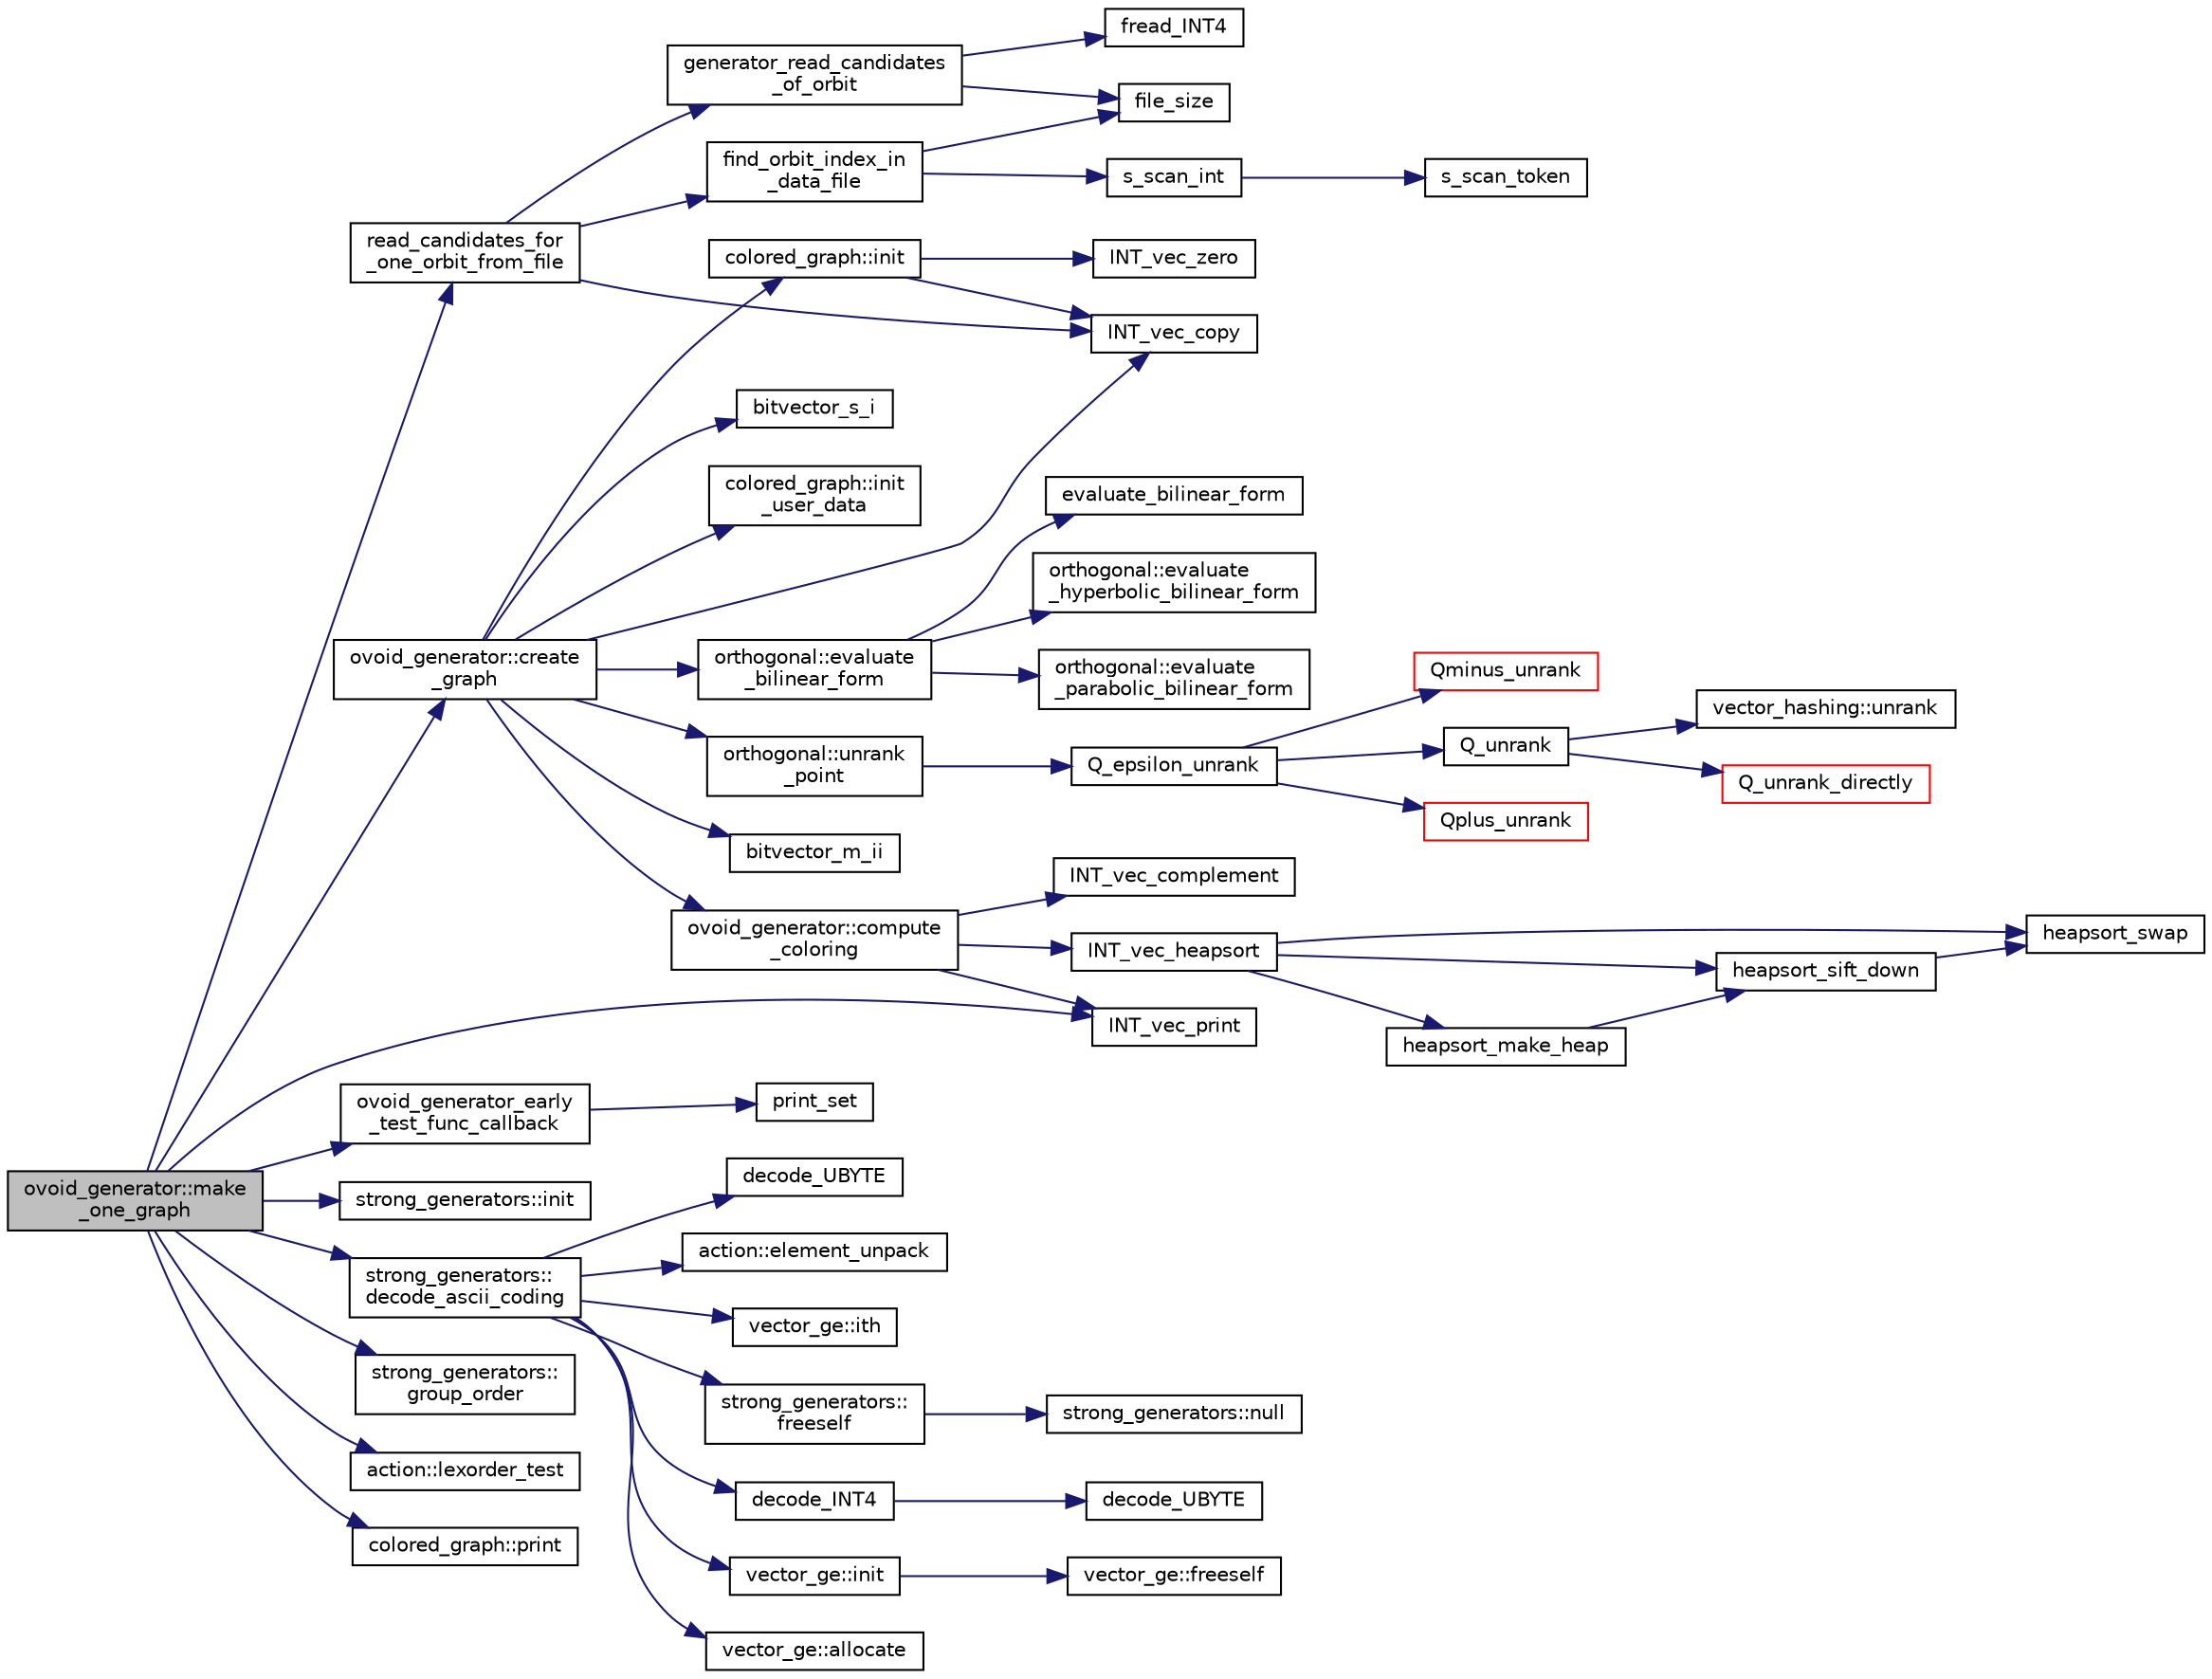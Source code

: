 digraph "ovoid_generator::make_one_graph"
{
  edge [fontname="Helvetica",fontsize="10",labelfontname="Helvetica",labelfontsize="10"];
  node [fontname="Helvetica",fontsize="10",shape=record];
  rankdir="LR";
  Node824 [label="ovoid_generator::make\l_one_graph",height=0.2,width=0.4,color="black", fillcolor="grey75", style="filled", fontcolor="black"];
  Node824 -> Node825 [color="midnightblue",fontsize="10",style="solid",fontname="Helvetica"];
  Node825 [label="read_candidates_for\l_one_orbit_from_file",height=0.2,width=0.4,color="black", fillcolor="white", style="filled",URL="$da/d10/other_8h.html#a4dfd921b277a61bcc52f3f11b311e0de"];
  Node825 -> Node826 [color="midnightblue",fontsize="10",style="solid",fontname="Helvetica"];
  Node826 [label="find_orbit_index_in\l_data_file",height=0.2,width=0.4,color="black", fillcolor="white", style="filled",URL="$d3/d35/snakes__and__ladders__global_8_c.html#ade7ec44ac41bc4827f96181b57c6fa27"];
  Node826 -> Node827 [color="midnightblue",fontsize="10",style="solid",fontname="Helvetica"];
  Node827 [label="file_size",height=0.2,width=0.4,color="black", fillcolor="white", style="filled",URL="$df/dbf/sajeeb_8_c.html#a5c37cf5785204b6e9adf647dc14d0e50"];
  Node826 -> Node828 [color="midnightblue",fontsize="10",style="solid",fontname="Helvetica"];
  Node828 [label="s_scan_int",height=0.2,width=0.4,color="black", fillcolor="white", style="filled",URL="$d5/db4/io__and__os_8h.html#ab43cab8ae063700a2fc82113b69eea5f"];
  Node828 -> Node829 [color="midnightblue",fontsize="10",style="solid",fontname="Helvetica"];
  Node829 [label="s_scan_token",height=0.2,width=0.4,color="black", fillcolor="white", style="filled",URL="$d4/d74/util_8_c.html#a8d1a4ad92d09138f7a1a7e389469ed45"];
  Node825 -> Node830 [color="midnightblue",fontsize="10",style="solid",fontname="Helvetica"];
  Node830 [label="generator_read_candidates\l_of_orbit",height=0.2,width=0.4,color="black", fillcolor="white", style="filled",URL="$d8/d3d/generator__io_8_c.html#a8014035193dce97568c13607b0d2d01a"];
  Node830 -> Node827 [color="midnightblue",fontsize="10",style="solid",fontname="Helvetica"];
  Node830 -> Node831 [color="midnightblue",fontsize="10",style="solid",fontname="Helvetica"];
  Node831 [label="fread_INT4",height=0.2,width=0.4,color="black", fillcolor="white", style="filled",URL="$df/dbf/sajeeb_8_c.html#a885df02c08251c103e985ef1d7159014"];
  Node825 -> Node832 [color="midnightblue",fontsize="10",style="solid",fontname="Helvetica"];
  Node832 [label="INT_vec_copy",height=0.2,width=0.4,color="black", fillcolor="white", style="filled",URL="$df/dbf/sajeeb_8_c.html#ac2d875e27e009af6ec04d17254d11075"];
  Node824 -> Node833 [color="midnightblue",fontsize="10",style="solid",fontname="Helvetica"];
  Node833 [label="ovoid_generator_early\l_test_func_callback",height=0.2,width=0.4,color="black", fillcolor="white", style="filled",URL="$d5/d9b/ovoid__generator_8_c.html#a0ef884c17f779e251fd13c6a14efcea0"];
  Node833 -> Node834 [color="midnightblue",fontsize="10",style="solid",fontname="Helvetica"];
  Node834 [label="print_set",height=0.2,width=0.4,color="black", fillcolor="white", style="filled",URL="$d0/dd1/blt_8h.html#a8c1a5fc71aea7ff31d181f0103196a24"];
  Node824 -> Node835 [color="midnightblue",fontsize="10",style="solid",fontname="Helvetica"];
  Node835 [label="INT_vec_print",height=0.2,width=0.4,color="black", fillcolor="white", style="filled",URL="$df/dbf/sajeeb_8_c.html#a79a5901af0b47dd0d694109543c027fe"];
  Node824 -> Node836 [color="midnightblue",fontsize="10",style="solid",fontname="Helvetica"];
  Node836 [label="strong_generators::init",height=0.2,width=0.4,color="black", fillcolor="white", style="filled",URL="$dc/d09/classstrong__generators.html#ab7d37035d3b2ea516c4e989715f91ad5"];
  Node824 -> Node837 [color="midnightblue",fontsize="10",style="solid",fontname="Helvetica"];
  Node837 [label="strong_generators::\ldecode_ascii_coding",height=0.2,width=0.4,color="black", fillcolor="white", style="filled",URL="$dc/d09/classstrong__generators.html#a5e609ccd692b77119281889456326701"];
  Node837 -> Node838 [color="midnightblue",fontsize="10",style="solid",fontname="Helvetica"];
  Node838 [label="strong_generators::\lfreeself",height=0.2,width=0.4,color="black", fillcolor="white", style="filled",URL="$dc/d09/classstrong__generators.html#a309e40051da4400f423b8085f0de7728"];
  Node838 -> Node839 [color="midnightblue",fontsize="10",style="solid",fontname="Helvetica"];
  Node839 [label="strong_generators::null",height=0.2,width=0.4,color="black", fillcolor="white", style="filled",URL="$dc/d09/classstrong__generators.html#a6c749e2b2e07381b291f76a3841334f0"];
  Node837 -> Node840 [color="midnightblue",fontsize="10",style="solid",fontname="Helvetica"];
  Node840 [label="decode_INT4",height=0.2,width=0.4,color="black", fillcolor="white", style="filled",URL="$d5/db4/io__and__os_8h.html#a612dad0619e9870a91f364fb187abeb8"];
  Node840 -> Node841 [color="midnightblue",fontsize="10",style="solid",fontname="Helvetica"];
  Node841 [label="decode_UBYTE",height=0.2,width=0.4,color="black", fillcolor="white", style="filled",URL="$d4/d74/util_8_c.html#a100147d3ca1b1a594732c839eb78b753"];
  Node837 -> Node842 [color="midnightblue",fontsize="10",style="solid",fontname="Helvetica"];
  Node842 [label="vector_ge::init",height=0.2,width=0.4,color="black", fillcolor="white", style="filled",URL="$d4/d6e/classvector__ge.html#afe1d6befd1f1501e6be34afbaa9d30a8"];
  Node842 -> Node843 [color="midnightblue",fontsize="10",style="solid",fontname="Helvetica"];
  Node843 [label="vector_ge::freeself",height=0.2,width=0.4,color="black", fillcolor="white", style="filled",URL="$d4/d6e/classvector__ge.html#aa002e4b715cc73a9b8b367d29700b452"];
  Node837 -> Node844 [color="midnightblue",fontsize="10",style="solid",fontname="Helvetica"];
  Node844 [label="vector_ge::allocate",height=0.2,width=0.4,color="black", fillcolor="white", style="filled",URL="$d4/d6e/classvector__ge.html#a35b062a9201b30f0a87bf87702d243ae"];
  Node837 -> Node845 [color="midnightblue",fontsize="10",style="solid",fontname="Helvetica"];
  Node845 [label="decode_UBYTE",height=0.2,width=0.4,color="black", fillcolor="white", style="filled",URL="$d5/db4/io__and__os_8h.html#a100147d3ca1b1a594732c839eb78b753"];
  Node837 -> Node846 [color="midnightblue",fontsize="10",style="solid",fontname="Helvetica"];
  Node846 [label="action::element_unpack",height=0.2,width=0.4,color="black", fillcolor="white", style="filled",URL="$d2/d86/classaction.html#a02107279a3bdcf054008bd180dfaef10"];
  Node837 -> Node847 [color="midnightblue",fontsize="10",style="solid",fontname="Helvetica"];
  Node847 [label="vector_ge::ith",height=0.2,width=0.4,color="black", fillcolor="white", style="filled",URL="$d4/d6e/classvector__ge.html#a1ff002e8b746a9beb119d57dcd4a15ff"];
  Node824 -> Node848 [color="midnightblue",fontsize="10",style="solid",fontname="Helvetica"];
  Node848 [label="strong_generators::\lgroup_order",height=0.2,width=0.4,color="black", fillcolor="white", style="filled",URL="$dc/d09/classstrong__generators.html#a91f453c2bfd6502b96f4b4eed16beb20"];
  Node824 -> Node849 [color="midnightblue",fontsize="10",style="solid",fontname="Helvetica"];
  Node849 [label="action::lexorder_test",height=0.2,width=0.4,color="black", fillcolor="white", style="filled",URL="$d2/d86/classaction.html#a9ff38f81bf4d9e0d3dcb681eb8aa1998"];
  Node824 -> Node850 [color="midnightblue",fontsize="10",style="solid",fontname="Helvetica"];
  Node850 [label="ovoid_generator::create\l_graph",height=0.2,width=0.4,color="black", fillcolor="white", style="filled",URL="$d3/daf/classovoid__generator.html#a7c2583a76698e979ed9e74d110114652"];
  Node850 -> Node851 [color="midnightblue",fontsize="10",style="solid",fontname="Helvetica"];
  Node851 [label="orthogonal::unrank\l_point",height=0.2,width=0.4,color="black", fillcolor="white", style="filled",URL="$d7/daa/classorthogonal.html#ab655117100f7c66c19817b84ac5ac0a0"];
  Node851 -> Node852 [color="midnightblue",fontsize="10",style="solid",fontname="Helvetica"];
  Node852 [label="Q_epsilon_unrank",height=0.2,width=0.4,color="black", fillcolor="white", style="filled",URL="$d4/d67/geometry_8h.html#af162c4d30d4a6528299e37551c353e7b"];
  Node852 -> Node853 [color="midnightblue",fontsize="10",style="solid",fontname="Helvetica"];
  Node853 [label="Q_unrank",height=0.2,width=0.4,color="black", fillcolor="white", style="filled",URL="$db/da0/lib_2foundations_2geometry_2orthogonal__points_8_c.html#a6d02923d5b54ef796934e753e6f5b65b"];
  Node853 -> Node854 [color="midnightblue",fontsize="10",style="solid",fontname="Helvetica"];
  Node854 [label="vector_hashing::unrank",height=0.2,width=0.4,color="black", fillcolor="white", style="filled",URL="$d8/daa/classvector__hashing.html#abbebd3a96a6d27a34b9b49af99e2ed3d"];
  Node853 -> Node855 [color="midnightblue",fontsize="10",style="solid",fontname="Helvetica"];
  Node855 [label="Q_unrank_directly",height=0.2,width=0.4,color="red", fillcolor="white", style="filled",URL="$db/da0/lib_2foundations_2geometry_2orthogonal__points_8_c.html#a105e7e72249e78fcf0785c69099d90ce"];
  Node852 -> Node871 [color="midnightblue",fontsize="10",style="solid",fontname="Helvetica"];
  Node871 [label="Qplus_unrank",height=0.2,width=0.4,color="red", fillcolor="white", style="filled",URL="$db/da0/lib_2foundations_2geometry_2orthogonal__points_8_c.html#ad50512edd586919700e033744b4a03c8"];
  Node852 -> Node872 [color="midnightblue",fontsize="10",style="solid",fontname="Helvetica"];
  Node872 [label="Qminus_unrank",height=0.2,width=0.4,color="red", fillcolor="white", style="filled",URL="$db/da0/lib_2foundations_2geometry_2orthogonal__points_8_c.html#ac2dd18f435ab479095b836a483c12c7d"];
  Node850 -> Node873 [color="midnightblue",fontsize="10",style="solid",fontname="Helvetica"];
  Node873 [label="orthogonal::evaluate\l_bilinear_form",height=0.2,width=0.4,color="black", fillcolor="white", style="filled",URL="$d7/daa/classorthogonal.html#a1cb22ce04ab60e22852f610ec3fe5c98"];
  Node873 -> Node874 [color="midnightblue",fontsize="10",style="solid",fontname="Helvetica"];
  Node874 [label="orthogonal::evaluate\l_hyperbolic_bilinear_form",height=0.2,width=0.4,color="black", fillcolor="white", style="filled",URL="$d7/daa/classorthogonal.html#a839dc01b1c59a23b054ccf70c00cc9c9"];
  Node873 -> Node875 [color="midnightblue",fontsize="10",style="solid",fontname="Helvetica"];
  Node875 [label="orthogonal::evaluate\l_parabolic_bilinear_form",height=0.2,width=0.4,color="black", fillcolor="white", style="filled",URL="$d7/daa/classorthogonal.html#a8ee79da4c853cd384a0028cbebbbe0ee"];
  Node873 -> Node876 [color="midnightblue",fontsize="10",style="solid",fontname="Helvetica"];
  Node876 [label="evaluate_bilinear_form",height=0.2,width=0.4,color="black", fillcolor="white", style="filled",URL="$d4/d67/geometry_8h.html#ab6f6bfa144b4d2700e3ed27497d83d5f"];
  Node850 -> Node877 [color="midnightblue",fontsize="10",style="solid",fontname="Helvetica"];
  Node877 [label="bitvector_m_ii",height=0.2,width=0.4,color="black", fillcolor="white", style="filled",URL="$df/dbf/sajeeb_8_c.html#a31da55e2b26316d582cd322dc670b67b"];
  Node850 -> Node878 [color="midnightblue",fontsize="10",style="solid",fontname="Helvetica"];
  Node878 [label="ovoid_generator::compute\l_coloring",height=0.2,width=0.4,color="black", fillcolor="white", style="filled",URL="$d3/daf/classovoid__generator.html#a08997f85461d9f83e4225e0214d5b105"];
  Node878 -> Node835 [color="midnightblue",fontsize="10",style="solid",fontname="Helvetica"];
  Node878 -> Node879 [color="midnightblue",fontsize="10",style="solid",fontname="Helvetica"];
  Node879 [label="INT_vec_heapsort",height=0.2,width=0.4,color="black", fillcolor="white", style="filled",URL="$d5/de2/foundations_2data__structures_2data__structures_8h.html#a3590ad9987f801fbfc94634300182f39"];
  Node879 -> Node880 [color="midnightblue",fontsize="10",style="solid",fontname="Helvetica"];
  Node880 [label="heapsort_make_heap",height=0.2,width=0.4,color="black", fillcolor="white", style="filled",URL="$d4/dd7/sorting_8_c.html#a42f24453d7d77eeb1338ebd1a13cfdbb"];
  Node880 -> Node881 [color="midnightblue",fontsize="10",style="solid",fontname="Helvetica"];
  Node881 [label="heapsort_sift_down",height=0.2,width=0.4,color="black", fillcolor="white", style="filled",URL="$d4/dd7/sorting_8_c.html#a65cbb1a6a3f01f511673705437ddc18b"];
  Node881 -> Node882 [color="midnightblue",fontsize="10",style="solid",fontname="Helvetica"];
  Node882 [label="heapsort_swap",height=0.2,width=0.4,color="black", fillcolor="white", style="filled",URL="$d4/dd7/sorting_8_c.html#a8f048362e6065297b19b6975bcbbfcc6"];
  Node879 -> Node882 [color="midnightblue",fontsize="10",style="solid",fontname="Helvetica"];
  Node879 -> Node881 [color="midnightblue",fontsize="10",style="solid",fontname="Helvetica"];
  Node878 -> Node883 [color="midnightblue",fontsize="10",style="solid",fontname="Helvetica"];
  Node883 [label="INT_vec_complement",height=0.2,width=0.4,color="black", fillcolor="white", style="filled",URL="$d5/db4/io__and__os_8h.html#a2a0a724647575fcd3090c763985eb81a"];
  Node850 -> Node884 [color="midnightblue",fontsize="10",style="solid",fontname="Helvetica"];
  Node884 [label="bitvector_s_i",height=0.2,width=0.4,color="black", fillcolor="white", style="filled",URL="$df/dbf/sajeeb_8_c.html#ac0135a3681a44df3fe7af1545676fbe2"];
  Node850 -> Node885 [color="midnightblue",fontsize="10",style="solid",fontname="Helvetica"];
  Node885 [label="colored_graph::init",height=0.2,width=0.4,color="black", fillcolor="white", style="filled",URL="$dc/de2/classcolored__graph.html#a4b917cdc9c6203a5a750c321e791bc7d"];
  Node885 -> Node832 [color="midnightblue",fontsize="10",style="solid",fontname="Helvetica"];
  Node885 -> Node886 [color="midnightblue",fontsize="10",style="solid",fontname="Helvetica"];
  Node886 [label="INT_vec_zero",height=0.2,width=0.4,color="black", fillcolor="white", style="filled",URL="$df/dbf/sajeeb_8_c.html#aa8c9c7977203577026080f546fe4980f"];
  Node850 -> Node832 [color="midnightblue",fontsize="10",style="solid",fontname="Helvetica"];
  Node850 -> Node887 [color="midnightblue",fontsize="10",style="solid",fontname="Helvetica"];
  Node887 [label="colored_graph::init\l_user_data",height=0.2,width=0.4,color="black", fillcolor="white", style="filled",URL="$dc/de2/classcolored__graph.html#a9b5e52110265b750e709d8b84ba03d8f"];
  Node824 -> Node888 [color="midnightblue",fontsize="10",style="solid",fontname="Helvetica"];
  Node888 [label="colored_graph::print",height=0.2,width=0.4,color="black", fillcolor="white", style="filled",URL="$dc/de2/classcolored__graph.html#a446033862cffb718270e87913e8fe843"];
}
